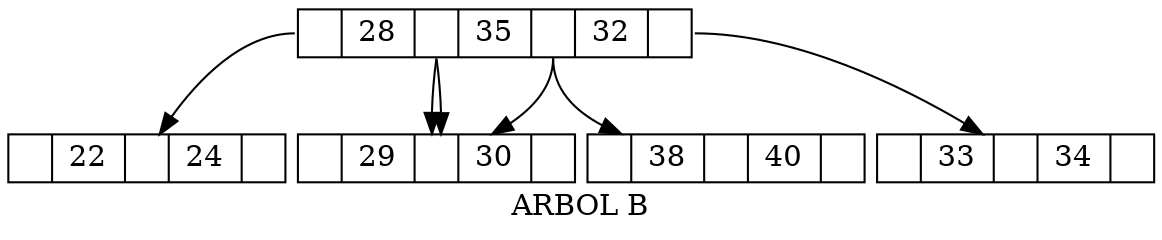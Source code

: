 digraph B{
nodesep=0.08;
node [shape=record,width=0.1,height=0.1];
nodo28[label="<h0>| 28| <h1>| 35| <h2>| 32| <h3>" ];
nodo22[label="<h0>| 22| <h1>| 24| <h2>" ];
nodo29[label="<h0>| 29| <h1>| 30| <h2>" ];
nodo29[label="<h0>| 29| <h1>| 30| <h2>" ];
nodo38[label="<h0>| 38| <h1>| 40| <h2>" ];
nodo29[label="<h0>| 29| <h1>| 30| <h2>" ];
nodo33[label="<h0>| 33| <h1>| 34| <h2>" ];
nodo28:h0->nodo22;
nodo28:h1->nodo29;
nodo28:h1->nodo29;
nodo28:h2->nodo38;
nodo28:h2->nodo29;
nodo28:h3->nodo33;
label = " ARBOL B "; 
}
